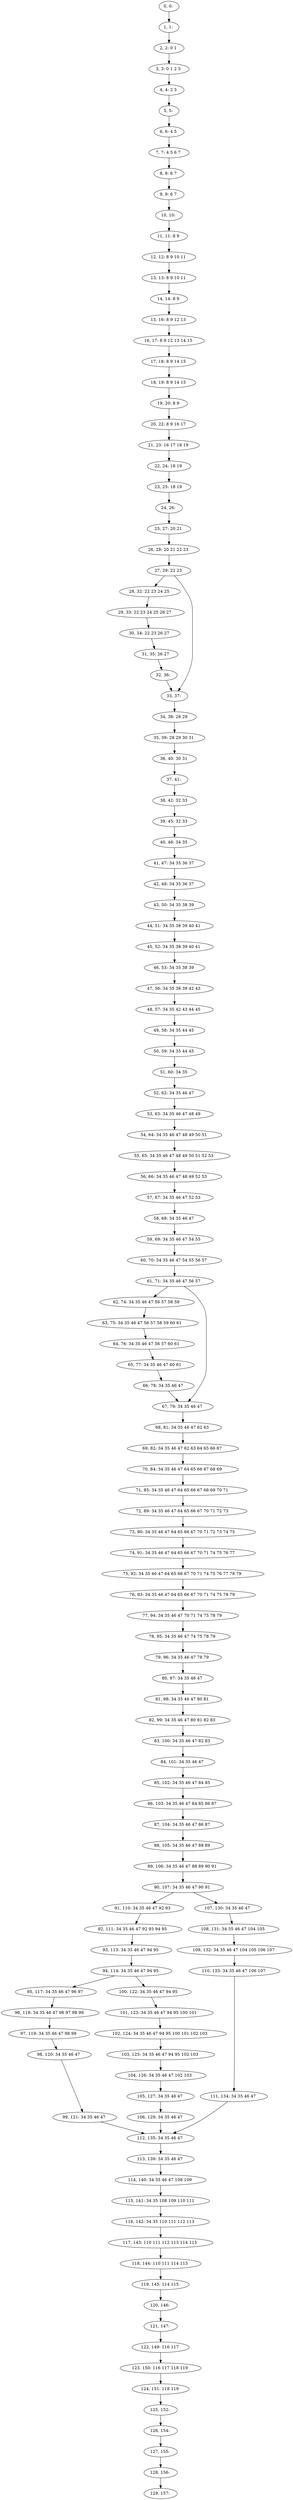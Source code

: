 digraph G {
0[label="0, 0: "];
1[label="1, 1: "];
2[label="2, 2: 0 1 "];
3[label="3, 3: 0 1 2 3 "];
4[label="4, 4: 2 3 "];
5[label="5, 5: "];
6[label="6, 6: 4 5 "];
7[label="7, 7: 4 5 6 7 "];
8[label="8, 8: 6 7 "];
9[label="9, 9: 6 7 "];
10[label="10, 10: "];
11[label="11, 11: 8 9 "];
12[label="12, 12: 8 9 10 11 "];
13[label="13, 13: 8 9 10 11 "];
14[label="14, 14: 8 9 "];
15[label="15, 16: 8 9 12 13 "];
16[label="16, 17: 8 9 12 13 14 15 "];
17[label="17, 18: 8 9 14 15 "];
18[label="18, 19: 8 9 14 15 "];
19[label="19, 20: 8 9 "];
20[label="20, 22: 8 9 16 17 "];
21[label="21, 23: 16 17 18 19 "];
22[label="22, 24: 18 19 "];
23[label="23, 25: 18 19 "];
24[label="24, 26: "];
25[label="25, 27: 20 21 "];
26[label="26, 28: 20 21 22 23 "];
27[label="27, 29: 22 23 "];
28[label="28, 32: 22 23 24 25 "];
29[label="29, 33: 22 23 24 25 26 27 "];
30[label="30, 34: 22 23 26 27 "];
31[label="31, 35: 26 27 "];
32[label="32, 36: "];
33[label="33, 37: "];
34[label="34, 38: 28 29 "];
35[label="35, 39: 28 29 30 31 "];
36[label="36, 40: 30 31 "];
37[label="37, 41: "];
38[label="38, 42: 32 33 "];
39[label="39, 45: 32 33 "];
40[label="40, 46: 34 35 "];
41[label="41, 47: 34 35 36 37 "];
42[label="42, 48: 34 35 36 37 "];
43[label="43, 50: 34 35 38 39 "];
44[label="44, 51: 34 35 38 39 40 41 "];
45[label="45, 52: 34 35 38 39 40 41 "];
46[label="46, 53: 34 35 38 39 "];
47[label="47, 56: 34 35 38 39 42 43 "];
48[label="48, 57: 34 35 42 43 44 45 "];
49[label="49, 58: 34 35 44 45 "];
50[label="50, 59: 34 35 44 45 "];
51[label="51, 60: 34 35 "];
52[label="52, 62: 34 35 46 47 "];
53[label="53, 63: 34 35 46 47 48 49 "];
54[label="54, 64: 34 35 46 47 48 49 50 51 "];
55[label="55, 65: 34 35 46 47 48 49 50 51 52 53 "];
56[label="56, 66: 34 35 46 47 48 49 52 53 "];
57[label="57, 67: 34 35 46 47 52 53 "];
58[label="58, 68: 34 35 46 47 "];
59[label="59, 69: 34 35 46 47 54 55 "];
60[label="60, 70: 34 35 46 47 54 55 56 57 "];
61[label="61, 71: 34 35 46 47 56 57 "];
62[label="62, 74: 34 35 46 47 56 57 58 59 "];
63[label="63, 75: 34 35 46 47 56 57 58 59 60 61 "];
64[label="64, 76: 34 35 46 47 56 57 60 61 "];
65[label="65, 77: 34 35 46 47 60 61 "];
66[label="66, 78: 34 35 46 47 "];
67[label="67, 79: 34 35 46 47 "];
68[label="68, 81: 34 35 46 47 62 63 "];
69[label="69, 82: 34 35 46 47 62 63 64 65 66 67 "];
70[label="70, 84: 34 35 46 47 64 65 66 67 68 69 "];
71[label="71, 85: 34 35 46 47 64 65 66 67 68 69 70 71 "];
72[label="72, 89: 34 35 46 47 64 65 66 67 70 71 72 73 "];
73[label="73, 90: 34 35 46 47 64 65 66 67 70 71 72 73 74 75 "];
74[label="74, 91: 34 35 46 47 64 65 66 67 70 71 74 75 76 77 "];
75[label="75, 92: 34 35 46 47 64 65 66 67 70 71 74 75 76 77 78 79 "];
76[label="76, 93: 34 35 46 47 64 65 66 67 70 71 74 75 78 79 "];
77[label="77, 94: 34 35 46 47 70 71 74 75 78 79 "];
78[label="78, 95: 34 35 46 47 74 75 78 79 "];
79[label="79, 96: 34 35 46 47 78 79 "];
80[label="80, 97: 34 35 46 47 "];
81[label="81, 98: 34 35 46 47 80 81 "];
82[label="82, 99: 34 35 46 47 80 81 82 83 "];
83[label="83, 100: 34 35 46 47 82 83 "];
84[label="84, 101: 34 35 46 47 "];
85[label="85, 102: 34 35 46 47 84 85 "];
86[label="86, 103: 34 35 46 47 84 85 86 87 "];
87[label="87, 104: 34 35 46 47 86 87 "];
88[label="88, 105: 34 35 46 47 88 89 "];
89[label="89, 106: 34 35 46 47 88 89 90 91 "];
90[label="90, 107: 34 35 46 47 90 91 "];
91[label="91, 110: 34 35 46 47 92 93 "];
92[label="92, 111: 34 35 46 47 92 93 94 95 "];
93[label="93, 113: 34 35 46 47 94 95 "];
94[label="94, 114: 34 35 46 47 94 95 "];
95[label="95, 117: 34 35 46 47 96 97 "];
96[label="96, 118: 34 35 46 47 96 97 98 99 "];
97[label="97, 119: 34 35 46 47 98 99 "];
98[label="98, 120: 34 35 46 47 "];
99[label="99, 121: 34 35 46 47 "];
100[label="100, 122: 34 35 46 47 94 95 "];
101[label="101, 123: 34 35 46 47 94 95 100 101 "];
102[label="102, 124: 34 35 46 47 94 95 100 101 102 103 "];
103[label="103, 125: 34 35 46 47 94 95 102 103 "];
104[label="104, 126: 34 35 46 47 102 103 "];
105[label="105, 127: 34 35 46 47 "];
106[label="106, 129: 34 35 46 47 "];
107[label="107, 130: 34 35 46 47 "];
108[label="108, 131: 34 35 46 47 104 105 "];
109[label="109, 132: 34 35 46 47 104 105 106 107 "];
110[label="110, 133: 34 35 46 47 106 107 "];
111[label="111, 134: 34 35 46 47 "];
112[label="112, 135: 34 35 46 47 "];
113[label="113, 139: 34 35 46 47 "];
114[label="114, 140: 34 35 46 47 108 109 "];
115[label="115, 141: 34 35 108 109 110 111 "];
116[label="116, 142: 34 35 110 111 112 113 "];
117[label="117, 143: 110 111 112 113 114 115 "];
118[label="118, 144: 110 111 114 115 "];
119[label="119, 145: 114 115 "];
120[label="120, 146: "];
121[label="121, 147: "];
122[label="122, 149: 116 117 "];
123[label="123, 150: 116 117 118 119 "];
124[label="124, 151: 118 119 "];
125[label="125, 152: "];
126[label="126, 154: "];
127[label="127, 155: "];
128[label="128, 156: "];
129[label="129, 157: "];
0->1 ;
1->2 ;
2->3 ;
3->4 ;
4->5 ;
5->6 ;
6->7 ;
7->8 ;
8->9 ;
9->10 ;
10->11 ;
11->12 ;
12->13 ;
13->14 ;
14->15 ;
15->16 ;
16->17 ;
17->18 ;
18->19 ;
19->20 ;
20->21 ;
21->22 ;
22->23 ;
23->24 ;
24->25 ;
25->26 ;
26->27 ;
27->28 ;
27->33 ;
28->29 ;
29->30 ;
30->31 ;
31->32 ;
32->33 ;
33->34 ;
34->35 ;
35->36 ;
36->37 ;
37->38 ;
38->39 ;
39->40 ;
40->41 ;
41->42 ;
42->43 ;
43->44 ;
44->45 ;
45->46 ;
46->47 ;
47->48 ;
48->49 ;
49->50 ;
50->51 ;
51->52 ;
52->53 ;
53->54 ;
54->55 ;
55->56 ;
56->57 ;
57->58 ;
58->59 ;
59->60 ;
60->61 ;
61->62 ;
61->67 ;
62->63 ;
63->64 ;
64->65 ;
65->66 ;
66->67 ;
67->68 ;
68->69 ;
69->70 ;
70->71 ;
71->72 ;
72->73 ;
73->74 ;
74->75 ;
75->76 ;
76->77 ;
77->78 ;
78->79 ;
79->80 ;
80->81 ;
81->82 ;
82->83 ;
83->84 ;
84->85 ;
85->86 ;
86->87 ;
87->88 ;
88->89 ;
89->90 ;
90->91 ;
90->107 ;
91->92 ;
92->93 ;
93->94 ;
94->95 ;
94->100 ;
95->96 ;
96->97 ;
97->98 ;
98->99 ;
99->112 ;
100->101 ;
101->102 ;
102->103 ;
103->104 ;
104->105 ;
105->106 ;
106->112 ;
107->108 ;
108->109 ;
109->110 ;
110->111 ;
111->112 ;
112->113 ;
113->114 ;
114->115 ;
115->116 ;
116->117 ;
117->118 ;
118->119 ;
119->120 ;
120->121 ;
121->122 ;
122->123 ;
123->124 ;
124->125 ;
125->126 ;
126->127 ;
127->128 ;
128->129 ;
}
